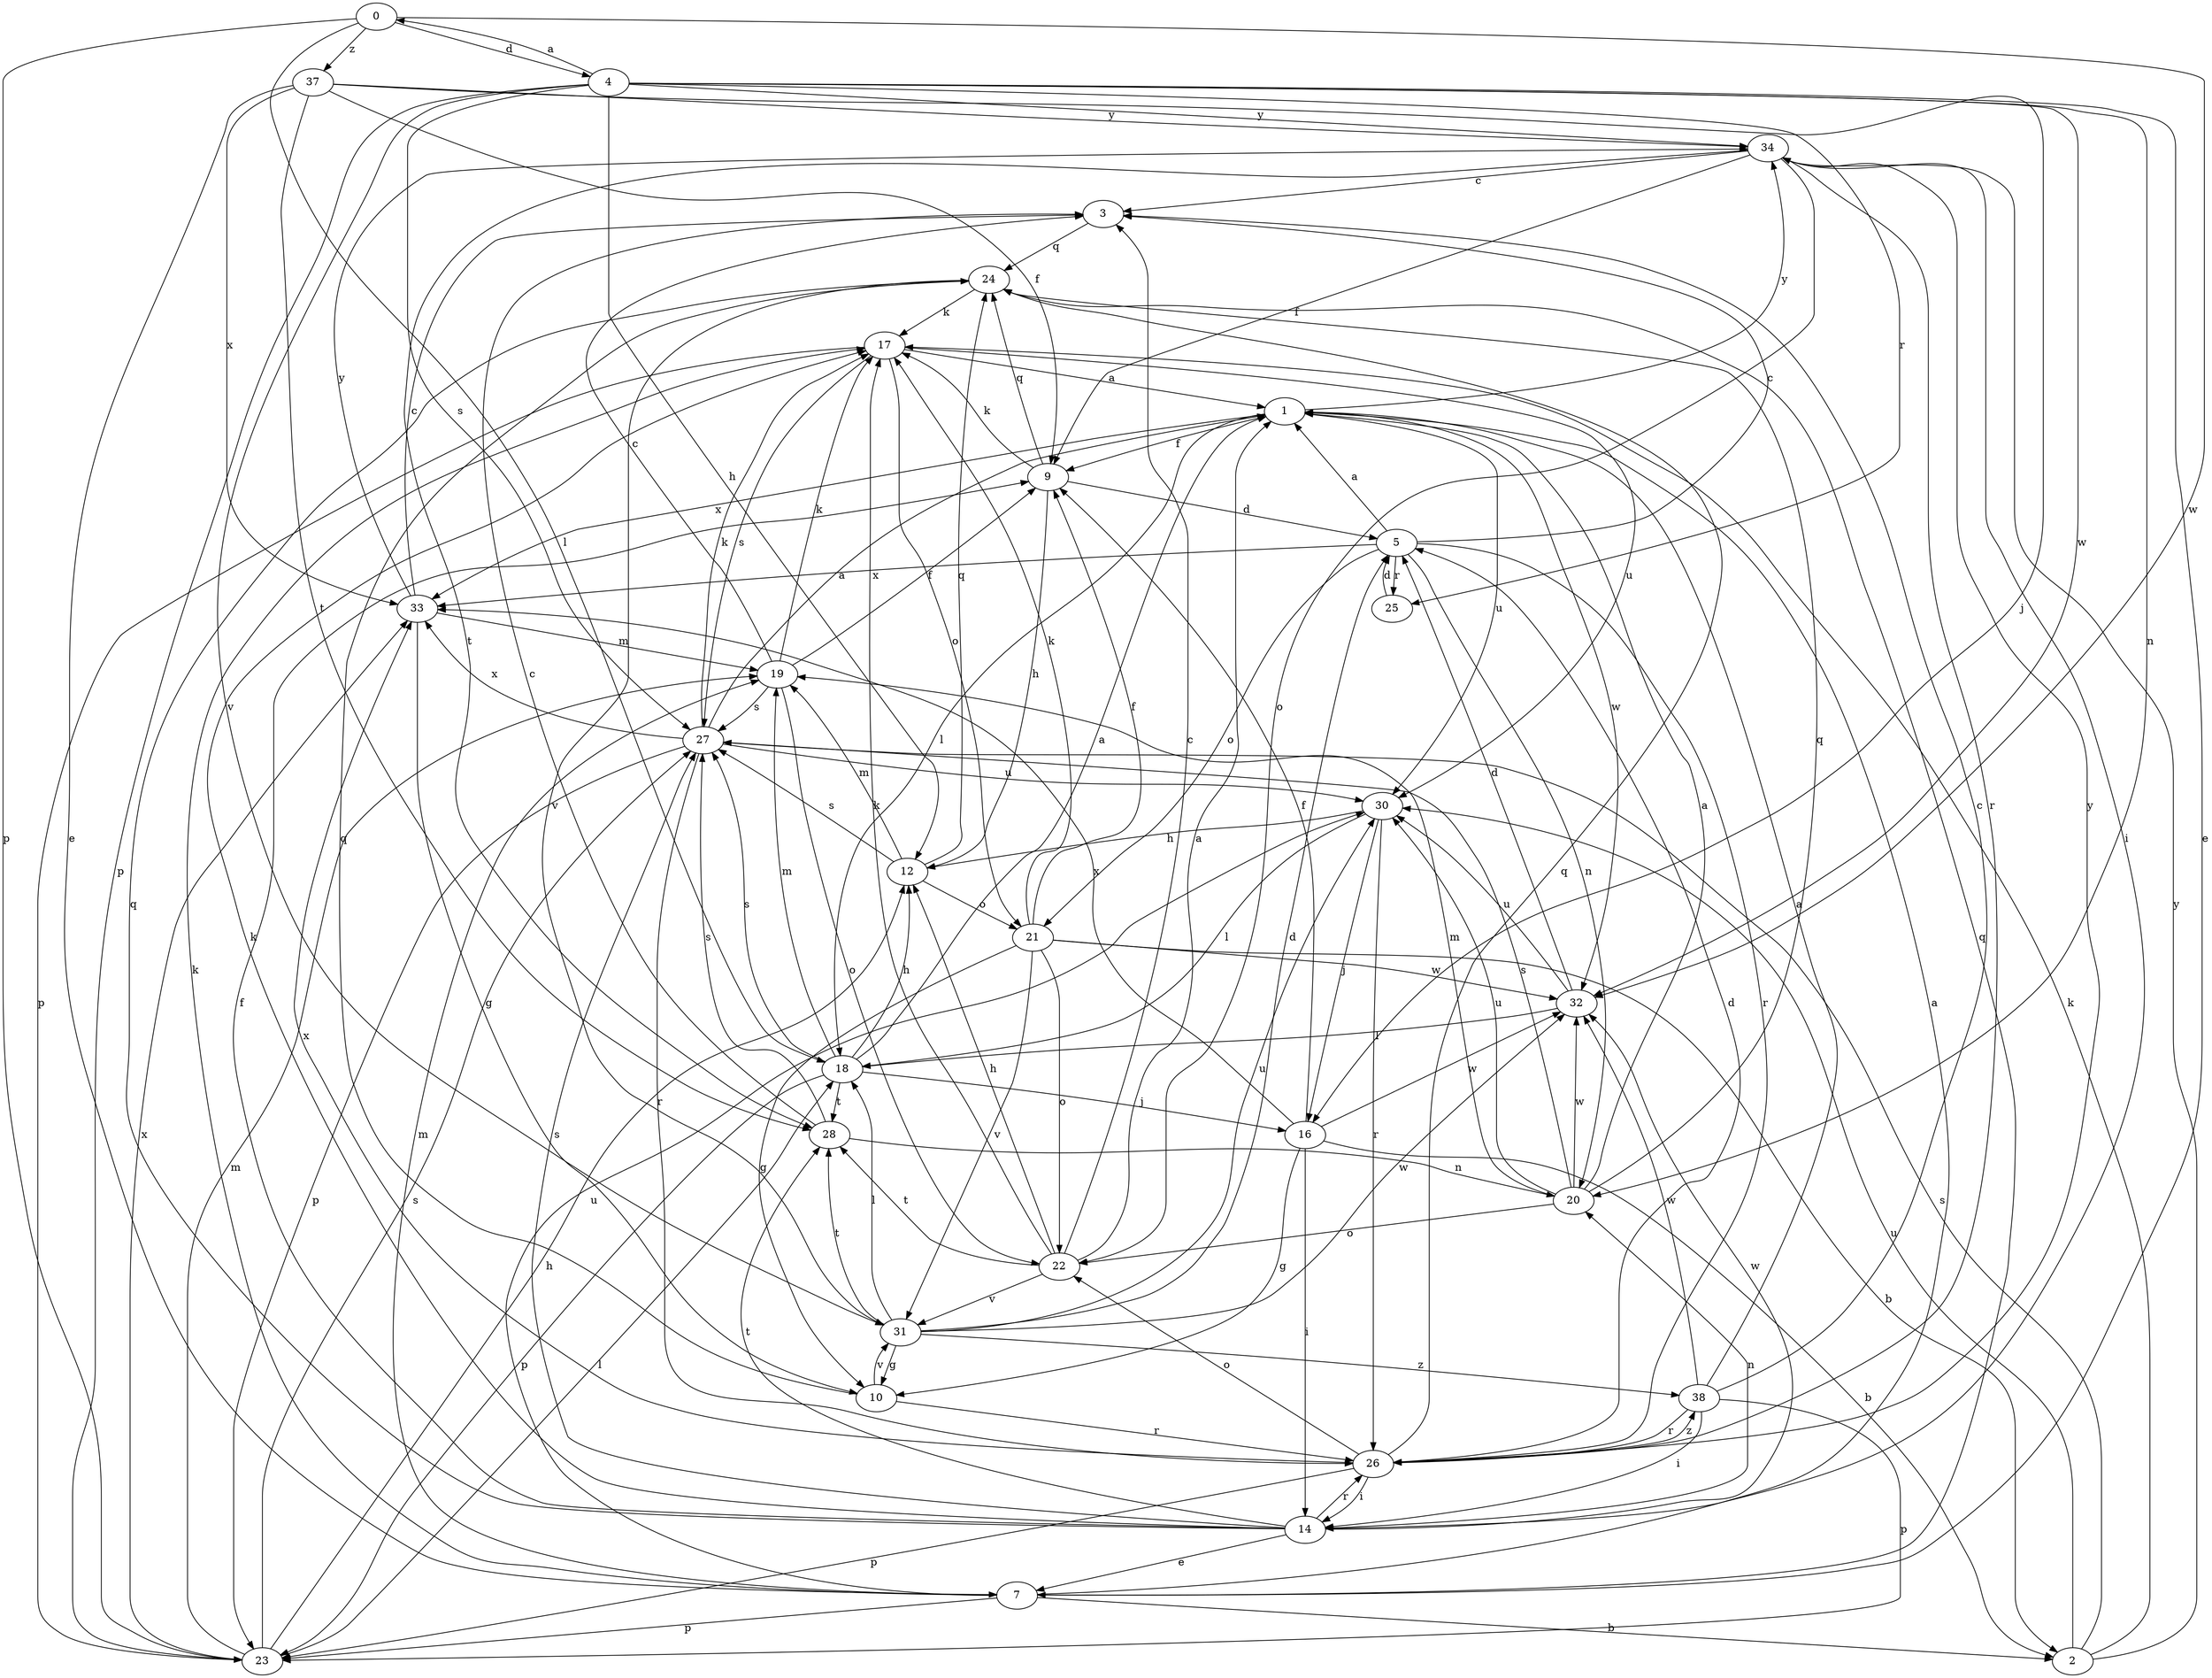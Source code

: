 strict digraph  {
0;
1;
2;
3;
4;
5;
7;
9;
10;
12;
14;
16;
17;
18;
19;
20;
21;
22;
23;
24;
25;
26;
27;
28;
30;
31;
32;
33;
34;
37;
38;
0 -> 4  [label=d];
0 -> 18  [label=l];
0 -> 23  [label=p];
0 -> 32  [label=w];
0 -> 37  [label=z];
1 -> 9  [label=f];
1 -> 18  [label=l];
1 -> 30  [label=u];
1 -> 32  [label=w];
1 -> 33  [label=x];
1 -> 34  [label=y];
2 -> 17  [label=k];
2 -> 27  [label=s];
2 -> 30  [label=u];
2 -> 34  [label=y];
3 -> 24  [label=q];
4 -> 0  [label=a];
4 -> 7  [label=e];
4 -> 12  [label=h];
4 -> 20  [label=n];
4 -> 23  [label=p];
4 -> 25  [label=r];
4 -> 27  [label=s];
4 -> 31  [label=v];
4 -> 32  [label=w];
4 -> 34  [label=y];
5 -> 1  [label=a];
5 -> 3  [label=c];
5 -> 20  [label=n];
5 -> 21  [label=o];
5 -> 25  [label=r];
5 -> 26  [label=r];
5 -> 33  [label=x];
7 -> 1  [label=a];
7 -> 2  [label=b];
7 -> 17  [label=k];
7 -> 19  [label=m];
7 -> 23  [label=p];
7 -> 24  [label=q];
7 -> 30  [label=u];
9 -> 5  [label=d];
9 -> 12  [label=h];
9 -> 17  [label=k];
9 -> 24  [label=q];
10 -> 24  [label=q];
10 -> 26  [label=r];
10 -> 31  [label=v];
12 -> 19  [label=m];
12 -> 21  [label=o];
12 -> 24  [label=q];
12 -> 27  [label=s];
14 -> 7  [label=e];
14 -> 9  [label=f];
14 -> 17  [label=k];
14 -> 20  [label=n];
14 -> 24  [label=q];
14 -> 26  [label=r];
14 -> 27  [label=s];
14 -> 28  [label=t];
14 -> 32  [label=w];
16 -> 2  [label=b];
16 -> 9  [label=f];
16 -> 10  [label=g];
16 -> 14  [label=i];
16 -> 32  [label=w];
16 -> 33  [label=x];
17 -> 1  [label=a];
17 -> 21  [label=o];
17 -> 23  [label=p];
17 -> 27  [label=s];
17 -> 30  [label=u];
18 -> 1  [label=a];
18 -> 12  [label=h];
18 -> 16  [label=j];
18 -> 19  [label=m];
18 -> 23  [label=p];
18 -> 27  [label=s];
18 -> 28  [label=t];
19 -> 3  [label=c];
19 -> 9  [label=f];
19 -> 17  [label=k];
19 -> 22  [label=o];
19 -> 27  [label=s];
20 -> 1  [label=a];
20 -> 19  [label=m];
20 -> 22  [label=o];
20 -> 24  [label=q];
20 -> 27  [label=s];
20 -> 30  [label=u];
20 -> 32  [label=w];
21 -> 2  [label=b];
21 -> 9  [label=f];
21 -> 10  [label=g];
21 -> 17  [label=k];
21 -> 22  [label=o];
21 -> 31  [label=v];
21 -> 32  [label=w];
22 -> 1  [label=a];
22 -> 3  [label=c];
22 -> 12  [label=h];
22 -> 17  [label=k];
22 -> 28  [label=t];
22 -> 31  [label=v];
23 -> 12  [label=h];
23 -> 18  [label=l];
23 -> 19  [label=m];
23 -> 27  [label=s];
23 -> 33  [label=x];
24 -> 17  [label=k];
24 -> 31  [label=v];
25 -> 5  [label=d];
26 -> 5  [label=d];
26 -> 14  [label=i];
26 -> 22  [label=o];
26 -> 23  [label=p];
26 -> 24  [label=q];
26 -> 33  [label=x];
26 -> 34  [label=y];
26 -> 38  [label=z];
27 -> 1  [label=a];
27 -> 17  [label=k];
27 -> 23  [label=p];
27 -> 26  [label=r];
27 -> 30  [label=u];
27 -> 33  [label=x];
28 -> 3  [label=c];
28 -> 20  [label=n];
28 -> 27  [label=s];
30 -> 12  [label=h];
30 -> 16  [label=j];
30 -> 18  [label=l];
30 -> 26  [label=r];
31 -> 5  [label=d];
31 -> 10  [label=g];
31 -> 18  [label=l];
31 -> 28  [label=t];
31 -> 30  [label=u];
31 -> 32  [label=w];
31 -> 38  [label=z];
32 -> 5  [label=d];
32 -> 18  [label=l];
32 -> 30  [label=u];
33 -> 3  [label=c];
33 -> 10  [label=g];
33 -> 19  [label=m];
33 -> 34  [label=y];
34 -> 3  [label=c];
34 -> 9  [label=f];
34 -> 14  [label=i];
34 -> 22  [label=o];
34 -> 26  [label=r];
34 -> 28  [label=t];
37 -> 7  [label=e];
37 -> 9  [label=f];
37 -> 16  [label=j];
37 -> 28  [label=t];
37 -> 33  [label=x];
37 -> 34  [label=y];
38 -> 1  [label=a];
38 -> 3  [label=c];
38 -> 14  [label=i];
38 -> 23  [label=p];
38 -> 26  [label=r];
38 -> 32  [label=w];
}
